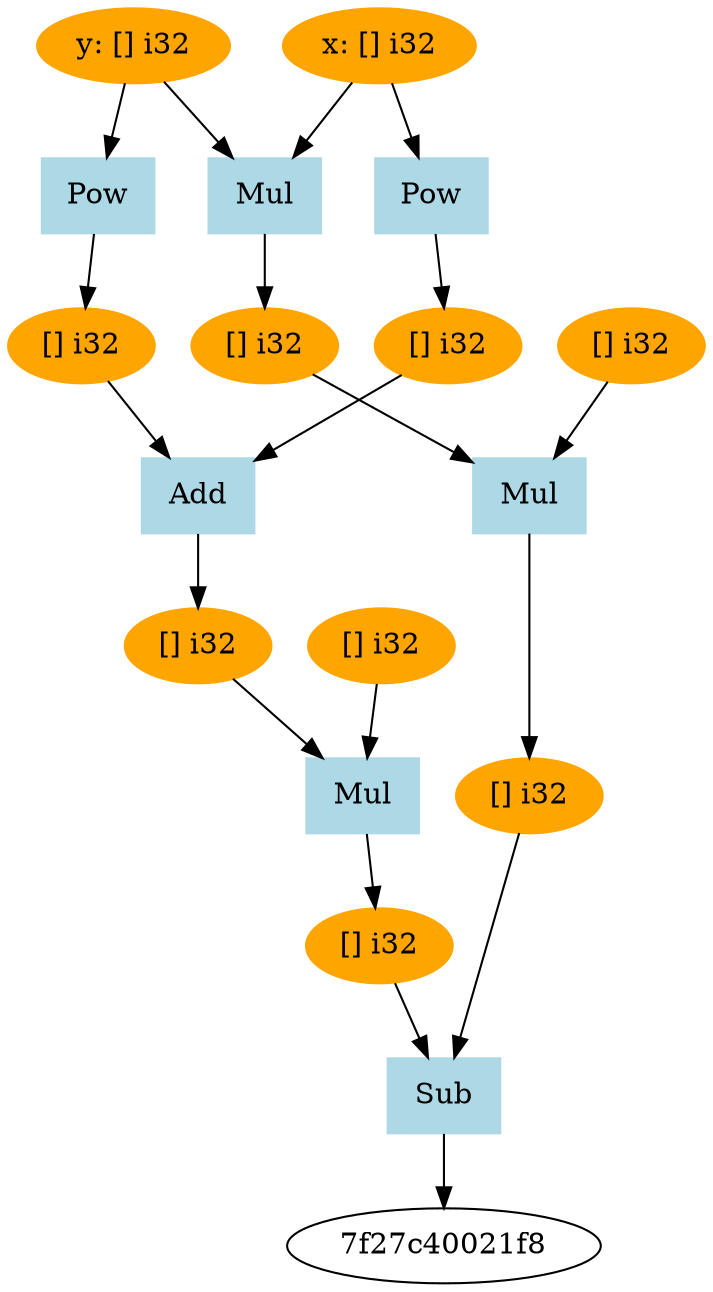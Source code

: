 digraph g {
"7f27c4001fb8" [label="Sub", color=lightblue, style=filled, shape=box]
"7f27c4001a48" -> "7f27c4001fb8"
"7f27c4001fd8" -> "7f27c4001fb8"
"7f27c4001fb8" -> "7f27c40021f8"
"7f27c4001a48" [label="[] i32", color=orange, style=filled]
"7f27c4001fd8" [label="[] i32", color=orange, style=filled]
"7f27c40016b8" [label="Mul", color=lightblue, style=filled, shape=box]
"7f27c40018b8" -> "7f27c40016b8"
"7f27c40016d8" -> "7f27c40016b8"
"7f27c40016b8" -> "7f27c4001a48"
"7f27c40018b8" [label="[] i32", color=orange, style=filled]
"7f27c40016d8" [label="[] i32", color=orange, style=filled]
"7f27c4001c48" [label="Mul", color=lightblue, style=filled, shape=box]
"7f27c4001e48" -> "7f27c4001c48"
"7f27c4001c68" -> "7f27c4001c48"
"7f27c4001c48" -> "7f27c4001fd8"
"7f27c4001e48" [label="[] i32", color=orange, style=filled]
"7f27c4001c68" [label="[] i32", color=orange, style=filled]
"7f27c4001388" [label="Add", color=lightblue, style=filled, shape=box]
"7f27c4001178" -> "7f27c4001388"
"7f27c40013a8" -> "7f27c4001388"
"7f27c4001388" -> "7f27c40016d8"
"7f27c4001178" [label="[] i32", color=orange, style=filled]
"7f27c40013a8" [label="[] i32", color=orange, style=filled]
"7f27c4000c58" [label="Pow", color=lightblue, style=filled, shape=box]
"7f27c4000d28" -> "7f27c4000c58"
"7f27c4000c58" -> "7f27c4001178"
"7f27c4000d28" [label="x: [] i32", color=orange, style=filled]
"7f27c4001358" [label="Pow", color=lightblue, style=filled, shape=box]
"7f27c4000e98" -> "7f27c4001358"
"7f27c4001358" -> "7f27c40013a8"
"7f27c4000e98" [label="y: [] i32", color=orange, style=filled]
"7f27c4001a28" [label="Mul", color=lightblue, style=filled, shape=box]
"7f27c4000d28" -> "7f27c4001a28"
"7f27c4000e98" -> "7f27c4001a28"
"7f27c4001a28" -> "7f27c4001c68"
"7f27c4000d28" [label="x: [] i32", color=orange, style=filled]
"7f27c4000e98" [label="y: [] i32", color=orange, style=filled]
}
